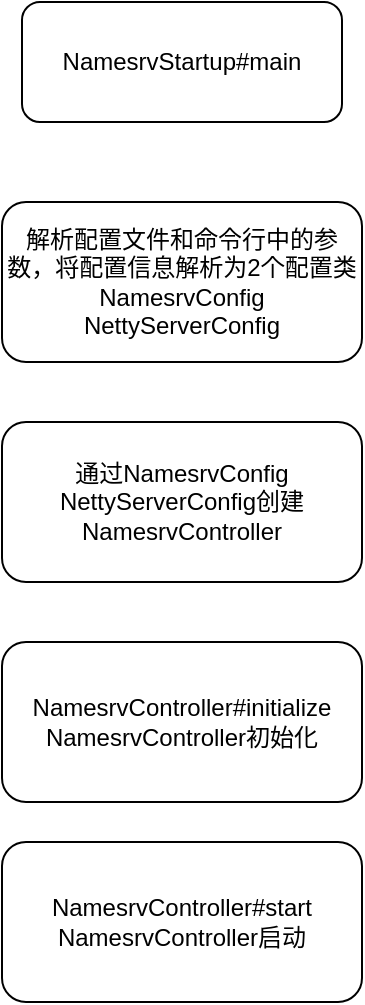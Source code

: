 <mxfile version="14.6.13" type="github">
  <diagram id="iG5Guh-gVL9Y_2O44tq8" name="Page-1">
    <mxGraphModel dx="946" dy="536" grid="1" gridSize="10" guides="1" tooltips="1" connect="1" arrows="1" fold="1" page="1" pageScale="1" pageWidth="827" pageHeight="1169" math="0" shadow="0">
      <root>
        <mxCell id="0" />
        <mxCell id="1" parent="0" />
        <mxCell id="huw0FP6TZixxuaSahoYg-1" value="NamesrvStartup#main" style="rounded=1;whiteSpace=wrap;html=1;" vertex="1" parent="1">
          <mxGeometry x="150" y="90" width="160" height="60" as="geometry" />
        </mxCell>
        <mxCell id="huw0FP6TZixxuaSahoYg-2" value="解析配置文件和命令行中的参数，将配置信息解析为2个配置类NamesrvConfig&lt;br&gt;NettyServerConfig" style="rounded=1;whiteSpace=wrap;html=1;" vertex="1" parent="1">
          <mxGeometry x="140" y="190" width="180" height="80" as="geometry" />
        </mxCell>
        <mxCell id="huw0FP6TZixxuaSahoYg-3" value="NamesrvController#initialize&lt;br&gt;NamesrvController初始化" style="rounded=1;whiteSpace=wrap;html=1;" vertex="1" parent="1">
          <mxGeometry x="140" y="410" width="180" height="80" as="geometry" />
        </mxCell>
        <mxCell id="huw0FP6TZixxuaSahoYg-4" value="通过NamesrvConfig&lt;br&gt;NettyServerConfig创建&lt;span&gt;NamesrvController&lt;/span&gt;" style="rounded=1;whiteSpace=wrap;html=1;" vertex="1" parent="1">
          <mxGeometry x="140" y="300" width="180" height="80" as="geometry" />
        </mxCell>
        <mxCell id="huw0FP6TZixxuaSahoYg-5" value="NamesrvController#start&lt;br&gt;NamesrvController启动" style="rounded=1;whiteSpace=wrap;html=1;" vertex="1" parent="1">
          <mxGeometry x="140" y="510" width="180" height="80" as="geometry" />
        </mxCell>
      </root>
    </mxGraphModel>
  </diagram>
</mxfile>
